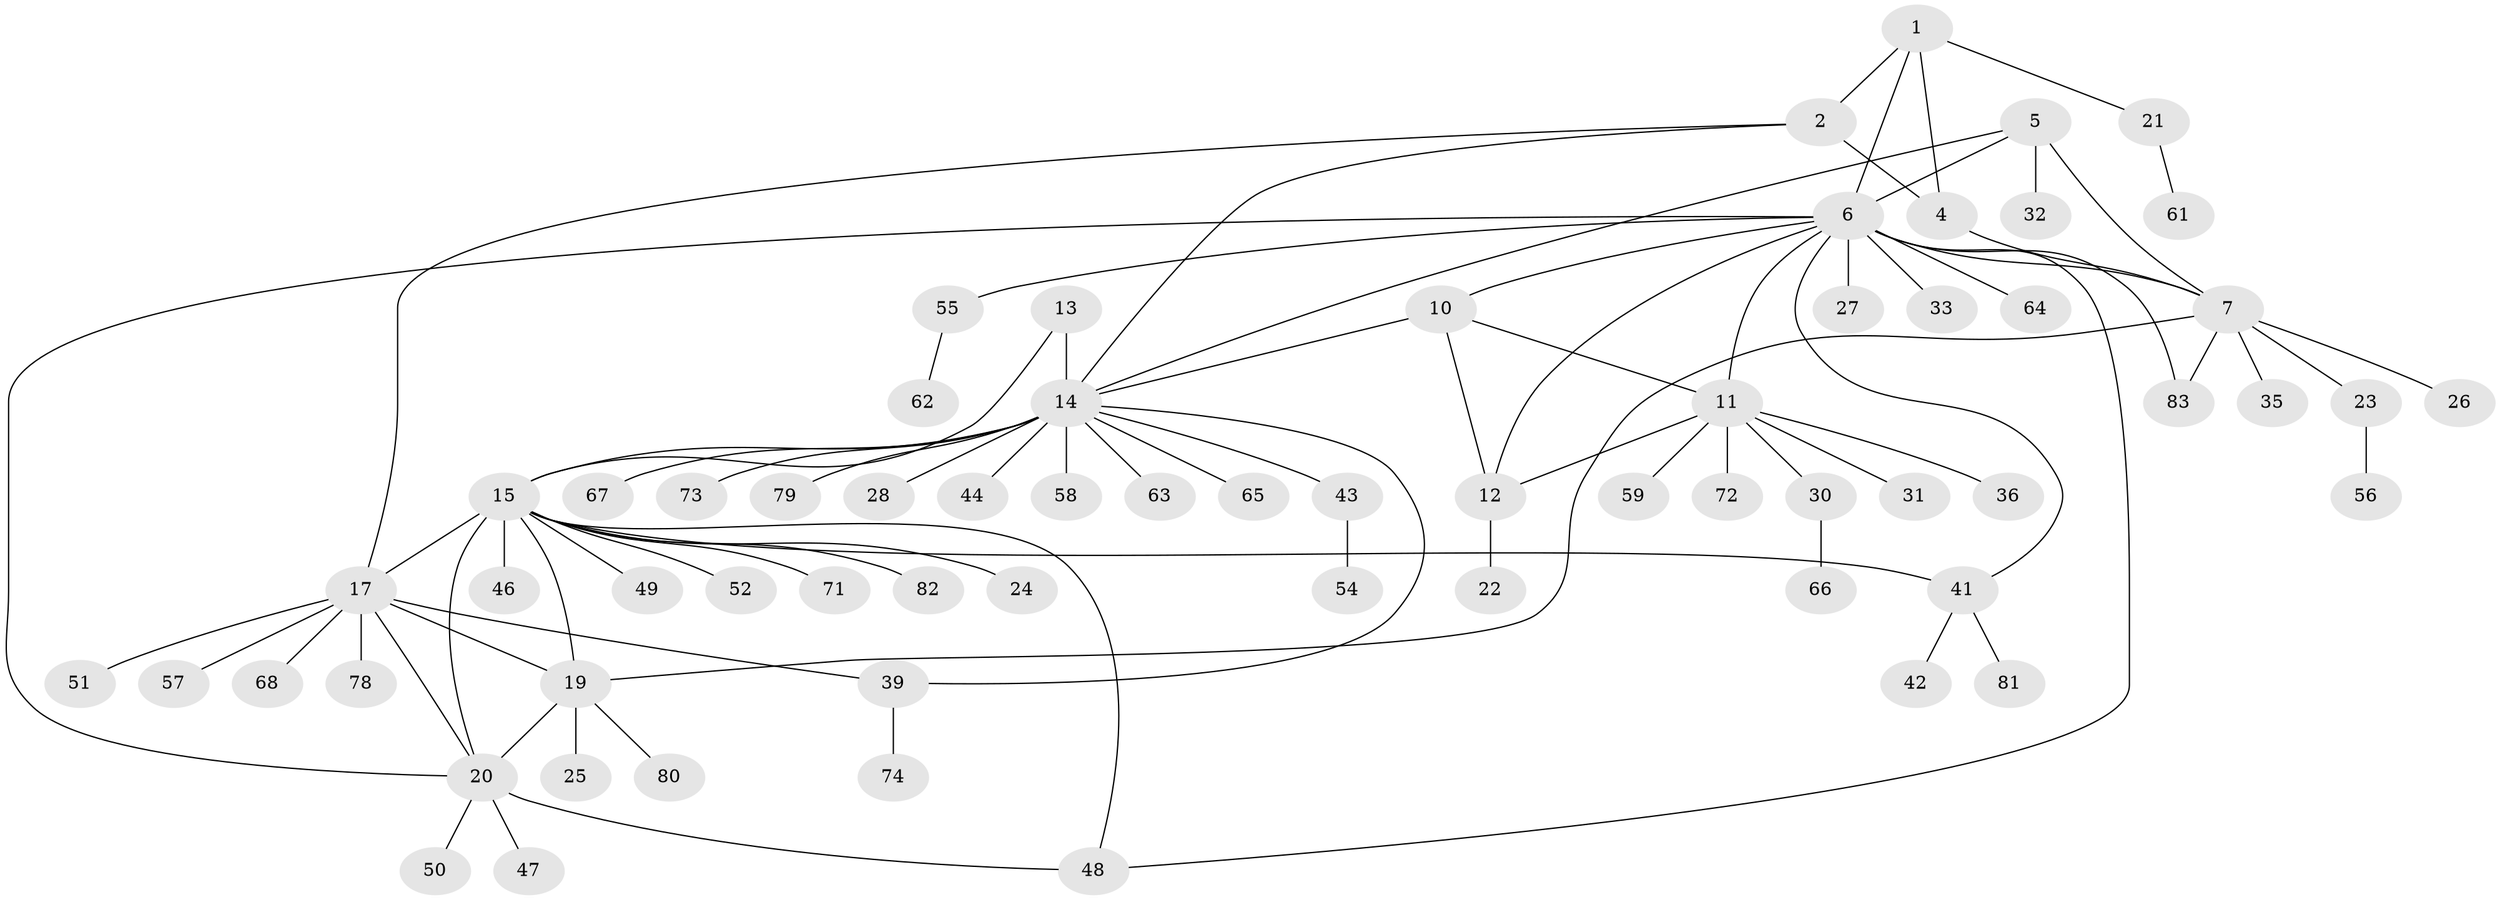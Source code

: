 // Generated by graph-tools (version 1.1) at 2025/24/03/03/25 07:24:11]
// undirected, 65 vertices, 84 edges
graph export_dot {
graph [start="1"]
  node [color=gray90,style=filled];
  1 [super="+3"];
  2 [super="+77"];
  4;
  5 [super="+34"];
  6 [super="+9"];
  7 [super="+8"];
  10 [super="+69"];
  11 [super="+37"];
  12 [super="+40"];
  13 [super="+60"];
  14 [super="+16"];
  15 [super="+18"];
  17 [super="+29"];
  19 [super="+45"];
  20 [super="+75"];
  21 [super="+38"];
  22;
  23;
  24;
  25;
  26;
  27;
  28;
  30;
  31;
  32;
  33;
  35;
  36;
  39;
  41 [super="+53"];
  42;
  43;
  44;
  46;
  47 [super="+70"];
  48;
  49;
  50;
  51;
  52;
  54;
  55;
  56;
  57;
  58;
  59;
  61;
  62;
  63;
  64 [super="+76"];
  65;
  66;
  67;
  68;
  71;
  72;
  73;
  74;
  78;
  79;
  80;
  81;
  82;
  83;
  1 -- 2 [weight=2];
  1 -- 4 [weight=2];
  1 -- 21;
  1 -- 6;
  2 -- 4;
  2 -- 17;
  2 -- 14;
  4 -- 7;
  5 -- 6;
  5 -- 7 [weight=2];
  5 -- 14;
  5 -- 32;
  6 -- 7 [weight=2];
  6 -- 27;
  6 -- 41;
  6 -- 55;
  6 -- 64;
  6 -- 33;
  6 -- 10;
  6 -- 11;
  6 -- 12;
  6 -- 48;
  6 -- 83;
  6 -- 20;
  7 -- 23;
  7 -- 26;
  7 -- 35;
  7 -- 83;
  7 -- 19;
  10 -- 11;
  10 -- 12;
  10 -- 14;
  11 -- 12;
  11 -- 30;
  11 -- 31;
  11 -- 36;
  11 -- 59;
  11 -- 72;
  12 -- 22;
  13 -- 14 [weight=2];
  13 -- 15;
  14 -- 15 [weight=2];
  14 -- 63;
  14 -- 79;
  14 -- 65;
  14 -- 67;
  14 -- 39;
  14 -- 73;
  14 -- 43;
  14 -- 44;
  14 -- 58;
  14 -- 28;
  15 -- 46;
  15 -- 48;
  15 -- 49;
  15 -- 52;
  15 -- 71;
  15 -- 17;
  15 -- 82;
  15 -- 19;
  15 -- 20;
  15 -- 24;
  15 -- 41;
  17 -- 19;
  17 -- 20;
  17 -- 39;
  17 -- 51;
  17 -- 57;
  17 -- 68;
  17 -- 78;
  19 -- 20;
  19 -- 25;
  19 -- 80;
  20 -- 47;
  20 -- 50;
  20 -- 48;
  21 -- 61;
  23 -- 56;
  30 -- 66;
  39 -- 74;
  41 -- 42;
  41 -- 81;
  43 -- 54;
  55 -- 62;
}
